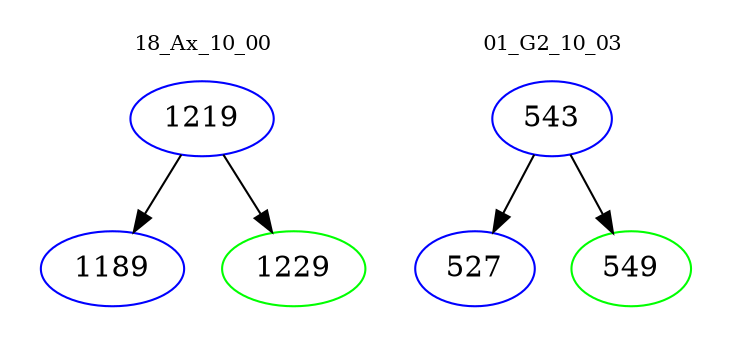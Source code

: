 digraph{
subgraph cluster_0 {
color = white
label = "18_Ax_10_00";
fontsize=10;
T0_1219 [label="1219", color="blue"]
T0_1219 -> T0_1189 [color="black"]
T0_1189 [label="1189", color="blue"]
T0_1219 -> T0_1229 [color="black"]
T0_1229 [label="1229", color="green"]
}
subgraph cluster_1 {
color = white
label = "01_G2_10_03";
fontsize=10;
T1_543 [label="543", color="blue"]
T1_543 -> T1_527 [color="black"]
T1_527 [label="527", color="blue"]
T1_543 -> T1_549 [color="black"]
T1_549 [label="549", color="green"]
}
}
